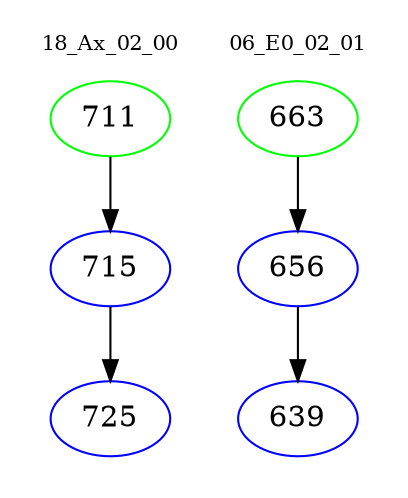digraph{
subgraph cluster_0 {
color = white
label = "18_Ax_02_00";
fontsize=10;
T0_711 [label="711", color="green"]
T0_711 -> T0_715 [color="black"]
T0_715 [label="715", color="blue"]
T0_715 -> T0_725 [color="black"]
T0_725 [label="725", color="blue"]
}
subgraph cluster_1 {
color = white
label = "06_E0_02_01";
fontsize=10;
T1_663 [label="663", color="green"]
T1_663 -> T1_656 [color="black"]
T1_656 [label="656", color="blue"]
T1_656 -> T1_639 [color="black"]
T1_639 [label="639", color="blue"]
}
}
